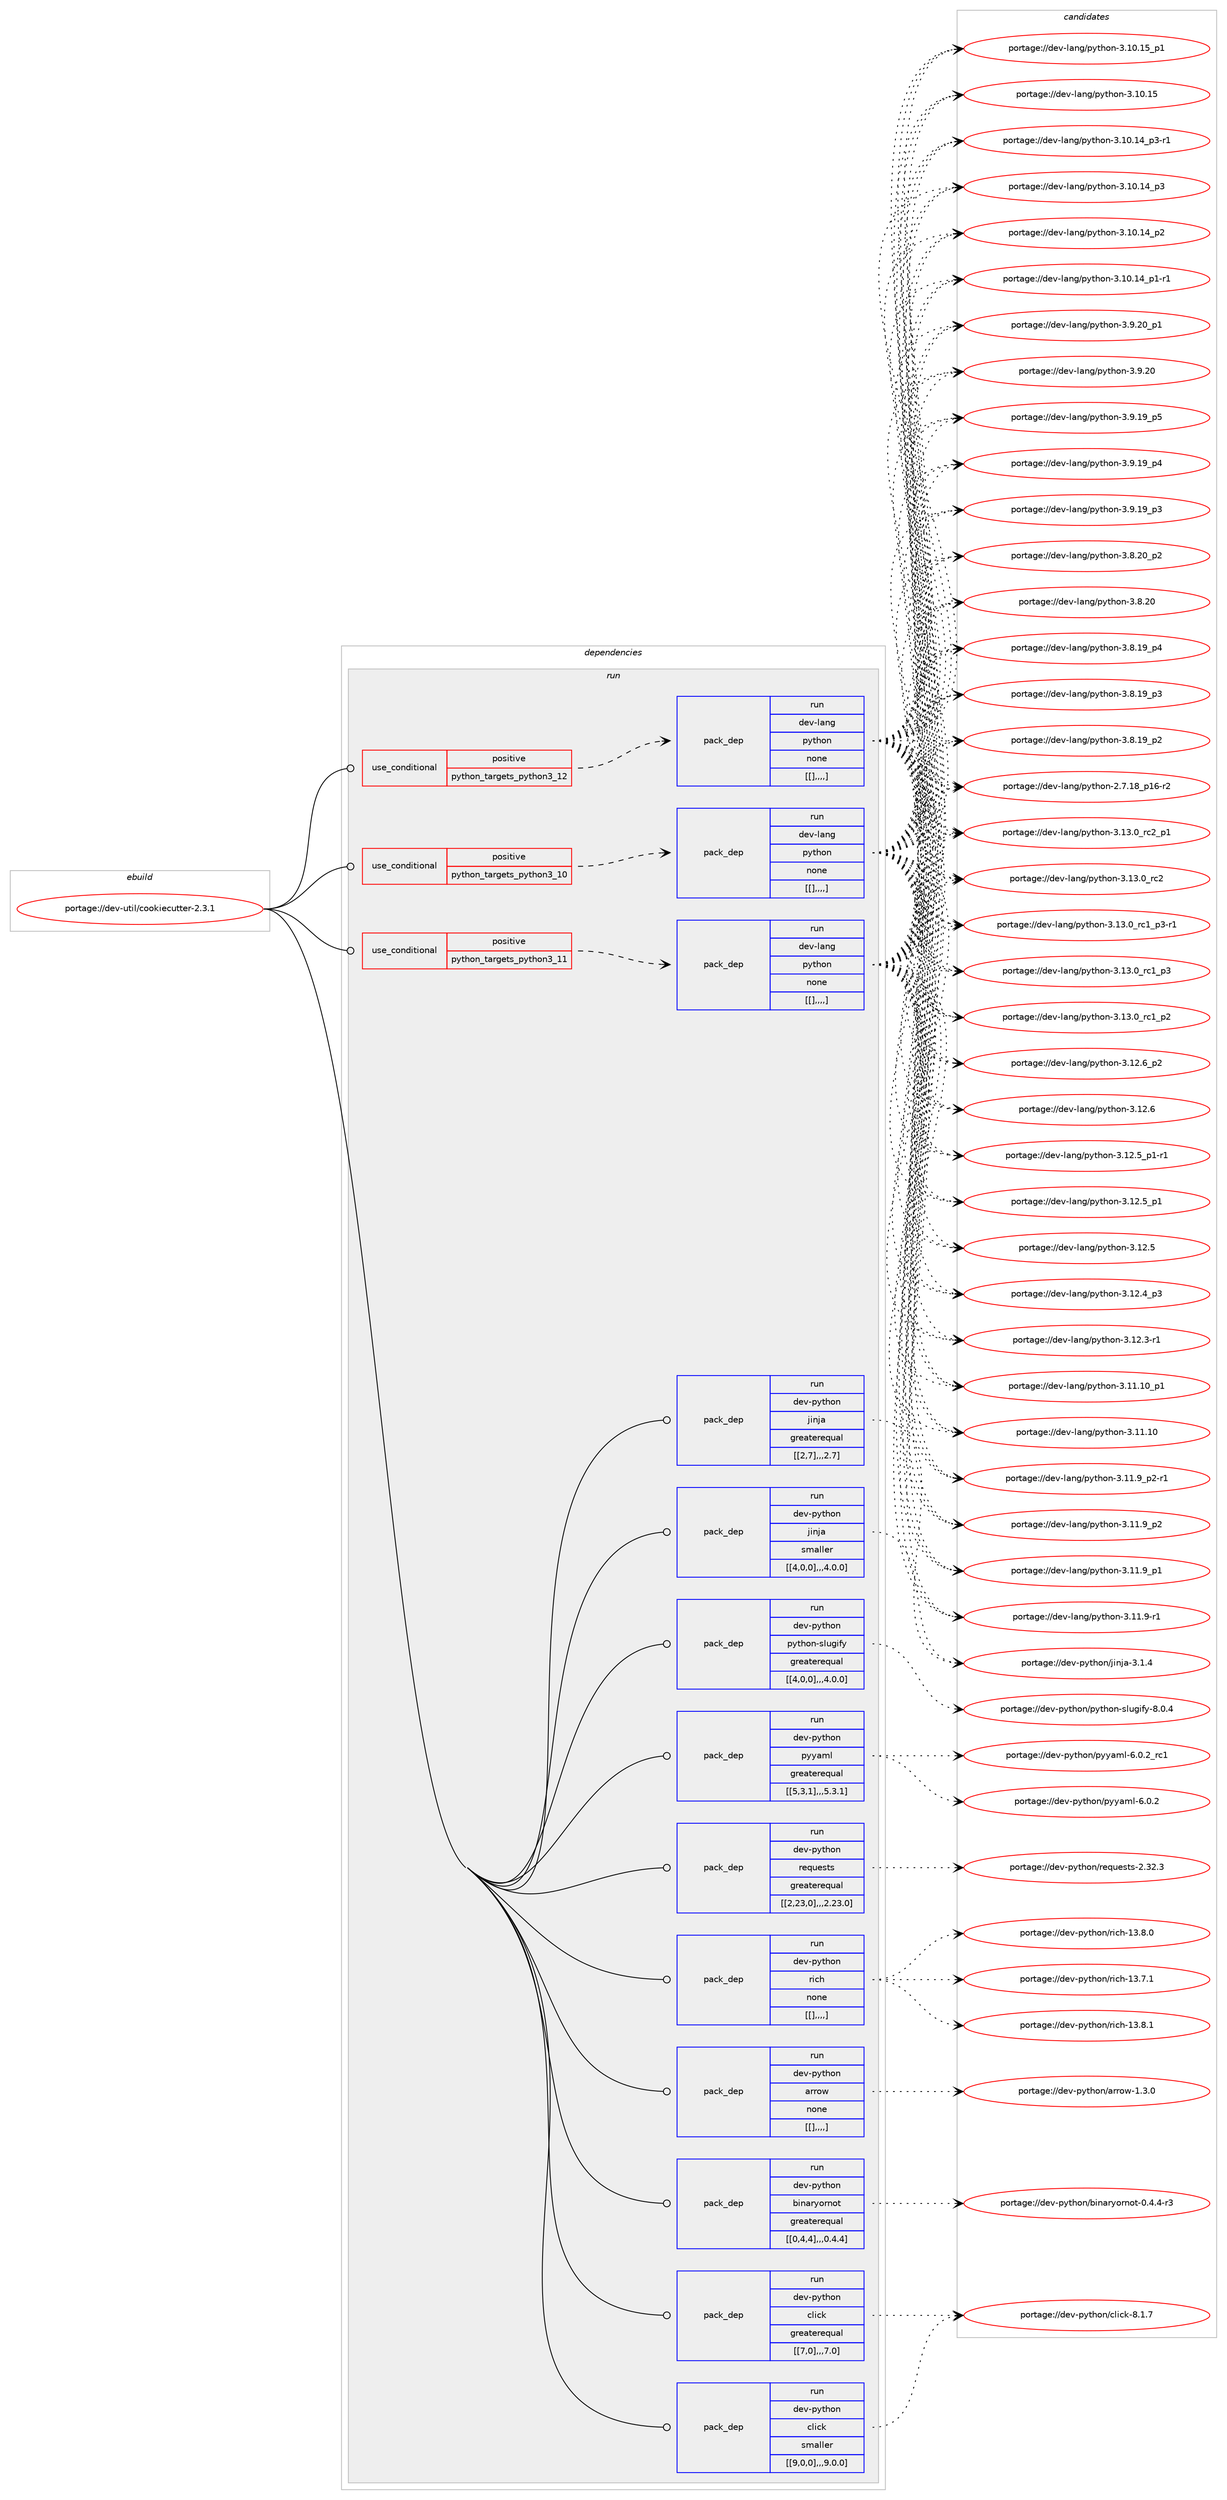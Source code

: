 digraph prolog {

# *************
# Graph options
# *************

newrank=true;
concentrate=true;
compound=true;
graph [rankdir=LR,fontname=Helvetica,fontsize=10,ranksep=1.5];#, ranksep=2.5, nodesep=0.2];
edge  [arrowhead=vee];
node  [fontname=Helvetica,fontsize=10];

# **********
# The ebuild
# **********

subgraph cluster_leftcol {
color=gray;
label=<<i>ebuild</i>>;
id [label="portage://dev-util/cookiecutter-2.3.1", color=red, width=4, href="../dev-util/cookiecutter-2.3.1.svg"];
}

# ****************
# The dependencies
# ****************

subgraph cluster_midcol {
color=gray;
label=<<i>dependencies</i>>;
subgraph cluster_compile {
fillcolor="#eeeeee";
style=filled;
label=<<i>compile</i>>;
}
subgraph cluster_compileandrun {
fillcolor="#eeeeee";
style=filled;
label=<<i>compile and run</i>>;
}
subgraph cluster_run {
fillcolor="#eeeeee";
style=filled;
label=<<i>run</i>>;
subgraph cond62134 {
dependency217355 [label=<<TABLE BORDER="0" CELLBORDER="1" CELLSPACING="0" CELLPADDING="4"><TR><TD ROWSPAN="3" CELLPADDING="10">use_conditional</TD></TR><TR><TD>positive</TD></TR><TR><TD>python_targets_python3_10</TD></TR></TABLE>>, shape=none, color=red];
subgraph pack153822 {
dependency217356 [label=<<TABLE BORDER="0" CELLBORDER="1" CELLSPACING="0" CELLPADDING="4" WIDTH="220"><TR><TD ROWSPAN="6" CELLPADDING="30">pack_dep</TD></TR><TR><TD WIDTH="110">run</TD></TR><TR><TD>dev-lang</TD></TR><TR><TD>python</TD></TR><TR><TD>none</TD></TR><TR><TD>[[],,,,]</TD></TR></TABLE>>, shape=none, color=blue];
}
dependency217355:e -> dependency217356:w [weight=20,style="dashed",arrowhead="vee"];
}
id:e -> dependency217355:w [weight=20,style="solid",arrowhead="odot"];
subgraph cond62135 {
dependency217357 [label=<<TABLE BORDER="0" CELLBORDER="1" CELLSPACING="0" CELLPADDING="4"><TR><TD ROWSPAN="3" CELLPADDING="10">use_conditional</TD></TR><TR><TD>positive</TD></TR><TR><TD>python_targets_python3_11</TD></TR></TABLE>>, shape=none, color=red];
subgraph pack153823 {
dependency217358 [label=<<TABLE BORDER="0" CELLBORDER="1" CELLSPACING="0" CELLPADDING="4" WIDTH="220"><TR><TD ROWSPAN="6" CELLPADDING="30">pack_dep</TD></TR><TR><TD WIDTH="110">run</TD></TR><TR><TD>dev-lang</TD></TR><TR><TD>python</TD></TR><TR><TD>none</TD></TR><TR><TD>[[],,,,]</TD></TR></TABLE>>, shape=none, color=blue];
}
dependency217357:e -> dependency217358:w [weight=20,style="dashed",arrowhead="vee"];
}
id:e -> dependency217357:w [weight=20,style="solid",arrowhead="odot"];
subgraph cond62136 {
dependency217359 [label=<<TABLE BORDER="0" CELLBORDER="1" CELLSPACING="0" CELLPADDING="4"><TR><TD ROWSPAN="3" CELLPADDING="10">use_conditional</TD></TR><TR><TD>positive</TD></TR><TR><TD>python_targets_python3_12</TD></TR></TABLE>>, shape=none, color=red];
subgraph pack153824 {
dependency217360 [label=<<TABLE BORDER="0" CELLBORDER="1" CELLSPACING="0" CELLPADDING="4" WIDTH="220"><TR><TD ROWSPAN="6" CELLPADDING="30">pack_dep</TD></TR><TR><TD WIDTH="110">run</TD></TR><TR><TD>dev-lang</TD></TR><TR><TD>python</TD></TR><TR><TD>none</TD></TR><TR><TD>[[],,,,]</TD></TR></TABLE>>, shape=none, color=blue];
}
dependency217359:e -> dependency217360:w [weight=20,style="dashed",arrowhead="vee"];
}
id:e -> dependency217359:w [weight=20,style="solid",arrowhead="odot"];
subgraph pack153825 {
dependency217361 [label=<<TABLE BORDER="0" CELLBORDER="1" CELLSPACING="0" CELLPADDING="4" WIDTH="220"><TR><TD ROWSPAN="6" CELLPADDING="30">pack_dep</TD></TR><TR><TD WIDTH="110">run</TD></TR><TR><TD>dev-python</TD></TR><TR><TD>arrow</TD></TR><TR><TD>none</TD></TR><TR><TD>[[],,,,]</TD></TR></TABLE>>, shape=none, color=blue];
}
id:e -> dependency217361:w [weight=20,style="solid",arrowhead="odot"];
subgraph pack153826 {
dependency217362 [label=<<TABLE BORDER="0" CELLBORDER="1" CELLSPACING="0" CELLPADDING="4" WIDTH="220"><TR><TD ROWSPAN="6" CELLPADDING="30">pack_dep</TD></TR><TR><TD WIDTH="110">run</TD></TR><TR><TD>dev-python</TD></TR><TR><TD>binaryornot</TD></TR><TR><TD>greaterequal</TD></TR><TR><TD>[[0,4,4],,,0.4.4]</TD></TR></TABLE>>, shape=none, color=blue];
}
id:e -> dependency217362:w [weight=20,style="solid",arrowhead="odot"];
subgraph pack153827 {
dependency217363 [label=<<TABLE BORDER="0" CELLBORDER="1" CELLSPACING="0" CELLPADDING="4" WIDTH="220"><TR><TD ROWSPAN="6" CELLPADDING="30">pack_dep</TD></TR><TR><TD WIDTH="110">run</TD></TR><TR><TD>dev-python</TD></TR><TR><TD>click</TD></TR><TR><TD>greaterequal</TD></TR><TR><TD>[[7,0],,,7.0]</TD></TR></TABLE>>, shape=none, color=blue];
}
id:e -> dependency217363:w [weight=20,style="solid",arrowhead="odot"];
subgraph pack153828 {
dependency217364 [label=<<TABLE BORDER="0" CELLBORDER="1" CELLSPACING="0" CELLPADDING="4" WIDTH="220"><TR><TD ROWSPAN="6" CELLPADDING="30">pack_dep</TD></TR><TR><TD WIDTH="110">run</TD></TR><TR><TD>dev-python</TD></TR><TR><TD>click</TD></TR><TR><TD>smaller</TD></TR><TR><TD>[[9,0,0],,,9.0.0]</TD></TR></TABLE>>, shape=none, color=blue];
}
id:e -> dependency217364:w [weight=20,style="solid",arrowhead="odot"];
subgraph pack153829 {
dependency217365 [label=<<TABLE BORDER="0" CELLBORDER="1" CELLSPACING="0" CELLPADDING="4" WIDTH="220"><TR><TD ROWSPAN="6" CELLPADDING="30">pack_dep</TD></TR><TR><TD WIDTH="110">run</TD></TR><TR><TD>dev-python</TD></TR><TR><TD>jinja</TD></TR><TR><TD>greaterequal</TD></TR><TR><TD>[[2,7],,,2.7]</TD></TR></TABLE>>, shape=none, color=blue];
}
id:e -> dependency217365:w [weight=20,style="solid",arrowhead="odot"];
subgraph pack153830 {
dependency217366 [label=<<TABLE BORDER="0" CELLBORDER="1" CELLSPACING="0" CELLPADDING="4" WIDTH="220"><TR><TD ROWSPAN="6" CELLPADDING="30">pack_dep</TD></TR><TR><TD WIDTH="110">run</TD></TR><TR><TD>dev-python</TD></TR><TR><TD>jinja</TD></TR><TR><TD>smaller</TD></TR><TR><TD>[[4,0,0],,,4.0.0]</TD></TR></TABLE>>, shape=none, color=blue];
}
id:e -> dependency217366:w [weight=20,style="solid",arrowhead="odot"];
subgraph pack153831 {
dependency217367 [label=<<TABLE BORDER="0" CELLBORDER="1" CELLSPACING="0" CELLPADDING="4" WIDTH="220"><TR><TD ROWSPAN="6" CELLPADDING="30">pack_dep</TD></TR><TR><TD WIDTH="110">run</TD></TR><TR><TD>dev-python</TD></TR><TR><TD>python-slugify</TD></TR><TR><TD>greaterequal</TD></TR><TR><TD>[[4,0,0],,,4.0.0]</TD></TR></TABLE>>, shape=none, color=blue];
}
id:e -> dependency217367:w [weight=20,style="solid",arrowhead="odot"];
subgraph pack153832 {
dependency217368 [label=<<TABLE BORDER="0" CELLBORDER="1" CELLSPACING="0" CELLPADDING="4" WIDTH="220"><TR><TD ROWSPAN="6" CELLPADDING="30">pack_dep</TD></TR><TR><TD WIDTH="110">run</TD></TR><TR><TD>dev-python</TD></TR><TR><TD>pyyaml</TD></TR><TR><TD>greaterequal</TD></TR><TR><TD>[[5,3,1],,,5.3.1]</TD></TR></TABLE>>, shape=none, color=blue];
}
id:e -> dependency217368:w [weight=20,style="solid",arrowhead="odot"];
subgraph pack153833 {
dependency217369 [label=<<TABLE BORDER="0" CELLBORDER="1" CELLSPACING="0" CELLPADDING="4" WIDTH="220"><TR><TD ROWSPAN="6" CELLPADDING="30">pack_dep</TD></TR><TR><TD WIDTH="110">run</TD></TR><TR><TD>dev-python</TD></TR><TR><TD>requests</TD></TR><TR><TD>greaterequal</TD></TR><TR><TD>[[2,23,0],,,2.23.0]</TD></TR></TABLE>>, shape=none, color=blue];
}
id:e -> dependency217369:w [weight=20,style="solid",arrowhead="odot"];
subgraph pack153834 {
dependency217370 [label=<<TABLE BORDER="0" CELLBORDER="1" CELLSPACING="0" CELLPADDING="4" WIDTH="220"><TR><TD ROWSPAN="6" CELLPADDING="30">pack_dep</TD></TR><TR><TD WIDTH="110">run</TD></TR><TR><TD>dev-python</TD></TR><TR><TD>rich</TD></TR><TR><TD>none</TD></TR><TR><TD>[[],,,,]</TD></TR></TABLE>>, shape=none, color=blue];
}
id:e -> dependency217370:w [weight=20,style="solid",arrowhead="odot"];
}
}

# **************
# The candidates
# **************

subgraph cluster_choices {
rank=same;
color=gray;
label=<<i>candidates</i>>;

subgraph choice153822 {
color=black;
nodesep=1;
choice100101118451089711010347112121116104111110455146495146489511499509511249 [label="portage://dev-lang/python-3.13.0_rc2_p1", color=red, width=4,href="../dev-lang/python-3.13.0_rc2_p1.svg"];
choice10010111845108971101034711212111610411111045514649514648951149950 [label="portage://dev-lang/python-3.13.0_rc2", color=red, width=4,href="../dev-lang/python-3.13.0_rc2.svg"];
choice1001011184510897110103471121211161041111104551464951464895114994995112514511449 [label="portage://dev-lang/python-3.13.0_rc1_p3-r1", color=red, width=4,href="../dev-lang/python-3.13.0_rc1_p3-r1.svg"];
choice100101118451089711010347112121116104111110455146495146489511499499511251 [label="portage://dev-lang/python-3.13.0_rc1_p3", color=red, width=4,href="../dev-lang/python-3.13.0_rc1_p3.svg"];
choice100101118451089711010347112121116104111110455146495146489511499499511250 [label="portage://dev-lang/python-3.13.0_rc1_p2", color=red, width=4,href="../dev-lang/python-3.13.0_rc1_p2.svg"];
choice100101118451089711010347112121116104111110455146495046549511250 [label="portage://dev-lang/python-3.12.6_p2", color=red, width=4,href="../dev-lang/python-3.12.6_p2.svg"];
choice10010111845108971101034711212111610411111045514649504654 [label="portage://dev-lang/python-3.12.6", color=red, width=4,href="../dev-lang/python-3.12.6.svg"];
choice1001011184510897110103471121211161041111104551464950465395112494511449 [label="portage://dev-lang/python-3.12.5_p1-r1", color=red, width=4,href="../dev-lang/python-3.12.5_p1-r1.svg"];
choice100101118451089711010347112121116104111110455146495046539511249 [label="portage://dev-lang/python-3.12.5_p1", color=red, width=4,href="../dev-lang/python-3.12.5_p1.svg"];
choice10010111845108971101034711212111610411111045514649504653 [label="portage://dev-lang/python-3.12.5", color=red, width=4,href="../dev-lang/python-3.12.5.svg"];
choice100101118451089711010347112121116104111110455146495046529511251 [label="portage://dev-lang/python-3.12.4_p3", color=red, width=4,href="../dev-lang/python-3.12.4_p3.svg"];
choice100101118451089711010347112121116104111110455146495046514511449 [label="portage://dev-lang/python-3.12.3-r1", color=red, width=4,href="../dev-lang/python-3.12.3-r1.svg"];
choice10010111845108971101034711212111610411111045514649494649489511249 [label="portage://dev-lang/python-3.11.10_p1", color=red, width=4,href="../dev-lang/python-3.11.10_p1.svg"];
choice1001011184510897110103471121211161041111104551464949464948 [label="portage://dev-lang/python-3.11.10", color=red, width=4,href="../dev-lang/python-3.11.10.svg"];
choice1001011184510897110103471121211161041111104551464949465795112504511449 [label="portage://dev-lang/python-3.11.9_p2-r1", color=red, width=4,href="../dev-lang/python-3.11.9_p2-r1.svg"];
choice100101118451089711010347112121116104111110455146494946579511250 [label="portage://dev-lang/python-3.11.9_p2", color=red, width=4,href="../dev-lang/python-3.11.9_p2.svg"];
choice100101118451089711010347112121116104111110455146494946579511249 [label="portage://dev-lang/python-3.11.9_p1", color=red, width=4,href="../dev-lang/python-3.11.9_p1.svg"];
choice100101118451089711010347112121116104111110455146494946574511449 [label="portage://dev-lang/python-3.11.9-r1", color=red, width=4,href="../dev-lang/python-3.11.9-r1.svg"];
choice10010111845108971101034711212111610411111045514649484649539511249 [label="portage://dev-lang/python-3.10.15_p1", color=red, width=4,href="../dev-lang/python-3.10.15_p1.svg"];
choice1001011184510897110103471121211161041111104551464948464953 [label="portage://dev-lang/python-3.10.15", color=red, width=4,href="../dev-lang/python-3.10.15.svg"];
choice100101118451089711010347112121116104111110455146494846495295112514511449 [label="portage://dev-lang/python-3.10.14_p3-r1", color=red, width=4,href="../dev-lang/python-3.10.14_p3-r1.svg"];
choice10010111845108971101034711212111610411111045514649484649529511251 [label="portage://dev-lang/python-3.10.14_p3", color=red, width=4,href="../dev-lang/python-3.10.14_p3.svg"];
choice10010111845108971101034711212111610411111045514649484649529511250 [label="portage://dev-lang/python-3.10.14_p2", color=red, width=4,href="../dev-lang/python-3.10.14_p2.svg"];
choice100101118451089711010347112121116104111110455146494846495295112494511449 [label="portage://dev-lang/python-3.10.14_p1-r1", color=red, width=4,href="../dev-lang/python-3.10.14_p1-r1.svg"];
choice100101118451089711010347112121116104111110455146574650489511249 [label="portage://dev-lang/python-3.9.20_p1", color=red, width=4,href="../dev-lang/python-3.9.20_p1.svg"];
choice10010111845108971101034711212111610411111045514657465048 [label="portage://dev-lang/python-3.9.20", color=red, width=4,href="../dev-lang/python-3.9.20.svg"];
choice100101118451089711010347112121116104111110455146574649579511253 [label="portage://dev-lang/python-3.9.19_p5", color=red, width=4,href="../dev-lang/python-3.9.19_p5.svg"];
choice100101118451089711010347112121116104111110455146574649579511252 [label="portage://dev-lang/python-3.9.19_p4", color=red, width=4,href="../dev-lang/python-3.9.19_p4.svg"];
choice100101118451089711010347112121116104111110455146574649579511251 [label="portage://dev-lang/python-3.9.19_p3", color=red, width=4,href="../dev-lang/python-3.9.19_p3.svg"];
choice100101118451089711010347112121116104111110455146564650489511250 [label="portage://dev-lang/python-3.8.20_p2", color=red, width=4,href="../dev-lang/python-3.8.20_p2.svg"];
choice10010111845108971101034711212111610411111045514656465048 [label="portage://dev-lang/python-3.8.20", color=red, width=4,href="../dev-lang/python-3.8.20.svg"];
choice100101118451089711010347112121116104111110455146564649579511252 [label="portage://dev-lang/python-3.8.19_p4", color=red, width=4,href="../dev-lang/python-3.8.19_p4.svg"];
choice100101118451089711010347112121116104111110455146564649579511251 [label="portage://dev-lang/python-3.8.19_p3", color=red, width=4,href="../dev-lang/python-3.8.19_p3.svg"];
choice100101118451089711010347112121116104111110455146564649579511250 [label="portage://dev-lang/python-3.8.19_p2", color=red, width=4,href="../dev-lang/python-3.8.19_p2.svg"];
choice100101118451089711010347112121116104111110455046554649569511249544511450 [label="portage://dev-lang/python-2.7.18_p16-r2", color=red, width=4,href="../dev-lang/python-2.7.18_p16-r2.svg"];
dependency217356:e -> choice100101118451089711010347112121116104111110455146495146489511499509511249:w [style=dotted,weight="100"];
dependency217356:e -> choice10010111845108971101034711212111610411111045514649514648951149950:w [style=dotted,weight="100"];
dependency217356:e -> choice1001011184510897110103471121211161041111104551464951464895114994995112514511449:w [style=dotted,weight="100"];
dependency217356:e -> choice100101118451089711010347112121116104111110455146495146489511499499511251:w [style=dotted,weight="100"];
dependency217356:e -> choice100101118451089711010347112121116104111110455146495146489511499499511250:w [style=dotted,weight="100"];
dependency217356:e -> choice100101118451089711010347112121116104111110455146495046549511250:w [style=dotted,weight="100"];
dependency217356:e -> choice10010111845108971101034711212111610411111045514649504654:w [style=dotted,weight="100"];
dependency217356:e -> choice1001011184510897110103471121211161041111104551464950465395112494511449:w [style=dotted,weight="100"];
dependency217356:e -> choice100101118451089711010347112121116104111110455146495046539511249:w [style=dotted,weight="100"];
dependency217356:e -> choice10010111845108971101034711212111610411111045514649504653:w [style=dotted,weight="100"];
dependency217356:e -> choice100101118451089711010347112121116104111110455146495046529511251:w [style=dotted,weight="100"];
dependency217356:e -> choice100101118451089711010347112121116104111110455146495046514511449:w [style=dotted,weight="100"];
dependency217356:e -> choice10010111845108971101034711212111610411111045514649494649489511249:w [style=dotted,weight="100"];
dependency217356:e -> choice1001011184510897110103471121211161041111104551464949464948:w [style=dotted,weight="100"];
dependency217356:e -> choice1001011184510897110103471121211161041111104551464949465795112504511449:w [style=dotted,weight="100"];
dependency217356:e -> choice100101118451089711010347112121116104111110455146494946579511250:w [style=dotted,weight="100"];
dependency217356:e -> choice100101118451089711010347112121116104111110455146494946579511249:w [style=dotted,weight="100"];
dependency217356:e -> choice100101118451089711010347112121116104111110455146494946574511449:w [style=dotted,weight="100"];
dependency217356:e -> choice10010111845108971101034711212111610411111045514649484649539511249:w [style=dotted,weight="100"];
dependency217356:e -> choice1001011184510897110103471121211161041111104551464948464953:w [style=dotted,weight="100"];
dependency217356:e -> choice100101118451089711010347112121116104111110455146494846495295112514511449:w [style=dotted,weight="100"];
dependency217356:e -> choice10010111845108971101034711212111610411111045514649484649529511251:w [style=dotted,weight="100"];
dependency217356:e -> choice10010111845108971101034711212111610411111045514649484649529511250:w [style=dotted,weight="100"];
dependency217356:e -> choice100101118451089711010347112121116104111110455146494846495295112494511449:w [style=dotted,weight="100"];
dependency217356:e -> choice100101118451089711010347112121116104111110455146574650489511249:w [style=dotted,weight="100"];
dependency217356:e -> choice10010111845108971101034711212111610411111045514657465048:w [style=dotted,weight="100"];
dependency217356:e -> choice100101118451089711010347112121116104111110455146574649579511253:w [style=dotted,weight="100"];
dependency217356:e -> choice100101118451089711010347112121116104111110455146574649579511252:w [style=dotted,weight="100"];
dependency217356:e -> choice100101118451089711010347112121116104111110455146574649579511251:w [style=dotted,weight="100"];
dependency217356:e -> choice100101118451089711010347112121116104111110455146564650489511250:w [style=dotted,weight="100"];
dependency217356:e -> choice10010111845108971101034711212111610411111045514656465048:w [style=dotted,weight="100"];
dependency217356:e -> choice100101118451089711010347112121116104111110455146564649579511252:w [style=dotted,weight="100"];
dependency217356:e -> choice100101118451089711010347112121116104111110455146564649579511251:w [style=dotted,weight="100"];
dependency217356:e -> choice100101118451089711010347112121116104111110455146564649579511250:w [style=dotted,weight="100"];
dependency217356:e -> choice100101118451089711010347112121116104111110455046554649569511249544511450:w [style=dotted,weight="100"];
}
subgraph choice153823 {
color=black;
nodesep=1;
choice100101118451089711010347112121116104111110455146495146489511499509511249 [label="portage://dev-lang/python-3.13.0_rc2_p1", color=red, width=4,href="../dev-lang/python-3.13.0_rc2_p1.svg"];
choice10010111845108971101034711212111610411111045514649514648951149950 [label="portage://dev-lang/python-3.13.0_rc2", color=red, width=4,href="../dev-lang/python-3.13.0_rc2.svg"];
choice1001011184510897110103471121211161041111104551464951464895114994995112514511449 [label="portage://dev-lang/python-3.13.0_rc1_p3-r1", color=red, width=4,href="../dev-lang/python-3.13.0_rc1_p3-r1.svg"];
choice100101118451089711010347112121116104111110455146495146489511499499511251 [label="portage://dev-lang/python-3.13.0_rc1_p3", color=red, width=4,href="../dev-lang/python-3.13.0_rc1_p3.svg"];
choice100101118451089711010347112121116104111110455146495146489511499499511250 [label="portage://dev-lang/python-3.13.0_rc1_p2", color=red, width=4,href="../dev-lang/python-3.13.0_rc1_p2.svg"];
choice100101118451089711010347112121116104111110455146495046549511250 [label="portage://dev-lang/python-3.12.6_p2", color=red, width=4,href="../dev-lang/python-3.12.6_p2.svg"];
choice10010111845108971101034711212111610411111045514649504654 [label="portage://dev-lang/python-3.12.6", color=red, width=4,href="../dev-lang/python-3.12.6.svg"];
choice1001011184510897110103471121211161041111104551464950465395112494511449 [label="portage://dev-lang/python-3.12.5_p1-r1", color=red, width=4,href="../dev-lang/python-3.12.5_p1-r1.svg"];
choice100101118451089711010347112121116104111110455146495046539511249 [label="portage://dev-lang/python-3.12.5_p1", color=red, width=4,href="../dev-lang/python-3.12.5_p1.svg"];
choice10010111845108971101034711212111610411111045514649504653 [label="portage://dev-lang/python-3.12.5", color=red, width=4,href="../dev-lang/python-3.12.5.svg"];
choice100101118451089711010347112121116104111110455146495046529511251 [label="portage://dev-lang/python-3.12.4_p3", color=red, width=4,href="../dev-lang/python-3.12.4_p3.svg"];
choice100101118451089711010347112121116104111110455146495046514511449 [label="portage://dev-lang/python-3.12.3-r1", color=red, width=4,href="../dev-lang/python-3.12.3-r1.svg"];
choice10010111845108971101034711212111610411111045514649494649489511249 [label="portage://dev-lang/python-3.11.10_p1", color=red, width=4,href="../dev-lang/python-3.11.10_p1.svg"];
choice1001011184510897110103471121211161041111104551464949464948 [label="portage://dev-lang/python-3.11.10", color=red, width=4,href="../dev-lang/python-3.11.10.svg"];
choice1001011184510897110103471121211161041111104551464949465795112504511449 [label="portage://dev-lang/python-3.11.9_p2-r1", color=red, width=4,href="../dev-lang/python-3.11.9_p2-r1.svg"];
choice100101118451089711010347112121116104111110455146494946579511250 [label="portage://dev-lang/python-3.11.9_p2", color=red, width=4,href="../dev-lang/python-3.11.9_p2.svg"];
choice100101118451089711010347112121116104111110455146494946579511249 [label="portage://dev-lang/python-3.11.9_p1", color=red, width=4,href="../dev-lang/python-3.11.9_p1.svg"];
choice100101118451089711010347112121116104111110455146494946574511449 [label="portage://dev-lang/python-3.11.9-r1", color=red, width=4,href="../dev-lang/python-3.11.9-r1.svg"];
choice10010111845108971101034711212111610411111045514649484649539511249 [label="portage://dev-lang/python-3.10.15_p1", color=red, width=4,href="../dev-lang/python-3.10.15_p1.svg"];
choice1001011184510897110103471121211161041111104551464948464953 [label="portage://dev-lang/python-3.10.15", color=red, width=4,href="../dev-lang/python-3.10.15.svg"];
choice100101118451089711010347112121116104111110455146494846495295112514511449 [label="portage://dev-lang/python-3.10.14_p3-r1", color=red, width=4,href="../dev-lang/python-3.10.14_p3-r1.svg"];
choice10010111845108971101034711212111610411111045514649484649529511251 [label="portage://dev-lang/python-3.10.14_p3", color=red, width=4,href="../dev-lang/python-3.10.14_p3.svg"];
choice10010111845108971101034711212111610411111045514649484649529511250 [label="portage://dev-lang/python-3.10.14_p2", color=red, width=4,href="../dev-lang/python-3.10.14_p2.svg"];
choice100101118451089711010347112121116104111110455146494846495295112494511449 [label="portage://dev-lang/python-3.10.14_p1-r1", color=red, width=4,href="../dev-lang/python-3.10.14_p1-r1.svg"];
choice100101118451089711010347112121116104111110455146574650489511249 [label="portage://dev-lang/python-3.9.20_p1", color=red, width=4,href="../dev-lang/python-3.9.20_p1.svg"];
choice10010111845108971101034711212111610411111045514657465048 [label="portage://dev-lang/python-3.9.20", color=red, width=4,href="../dev-lang/python-3.9.20.svg"];
choice100101118451089711010347112121116104111110455146574649579511253 [label="portage://dev-lang/python-3.9.19_p5", color=red, width=4,href="../dev-lang/python-3.9.19_p5.svg"];
choice100101118451089711010347112121116104111110455146574649579511252 [label="portage://dev-lang/python-3.9.19_p4", color=red, width=4,href="../dev-lang/python-3.9.19_p4.svg"];
choice100101118451089711010347112121116104111110455146574649579511251 [label="portage://dev-lang/python-3.9.19_p3", color=red, width=4,href="../dev-lang/python-3.9.19_p3.svg"];
choice100101118451089711010347112121116104111110455146564650489511250 [label="portage://dev-lang/python-3.8.20_p2", color=red, width=4,href="../dev-lang/python-3.8.20_p2.svg"];
choice10010111845108971101034711212111610411111045514656465048 [label="portage://dev-lang/python-3.8.20", color=red, width=4,href="../dev-lang/python-3.8.20.svg"];
choice100101118451089711010347112121116104111110455146564649579511252 [label="portage://dev-lang/python-3.8.19_p4", color=red, width=4,href="../dev-lang/python-3.8.19_p4.svg"];
choice100101118451089711010347112121116104111110455146564649579511251 [label="portage://dev-lang/python-3.8.19_p3", color=red, width=4,href="../dev-lang/python-3.8.19_p3.svg"];
choice100101118451089711010347112121116104111110455146564649579511250 [label="portage://dev-lang/python-3.8.19_p2", color=red, width=4,href="../dev-lang/python-3.8.19_p2.svg"];
choice100101118451089711010347112121116104111110455046554649569511249544511450 [label="portage://dev-lang/python-2.7.18_p16-r2", color=red, width=4,href="../dev-lang/python-2.7.18_p16-r2.svg"];
dependency217358:e -> choice100101118451089711010347112121116104111110455146495146489511499509511249:w [style=dotted,weight="100"];
dependency217358:e -> choice10010111845108971101034711212111610411111045514649514648951149950:w [style=dotted,weight="100"];
dependency217358:e -> choice1001011184510897110103471121211161041111104551464951464895114994995112514511449:w [style=dotted,weight="100"];
dependency217358:e -> choice100101118451089711010347112121116104111110455146495146489511499499511251:w [style=dotted,weight="100"];
dependency217358:e -> choice100101118451089711010347112121116104111110455146495146489511499499511250:w [style=dotted,weight="100"];
dependency217358:e -> choice100101118451089711010347112121116104111110455146495046549511250:w [style=dotted,weight="100"];
dependency217358:e -> choice10010111845108971101034711212111610411111045514649504654:w [style=dotted,weight="100"];
dependency217358:e -> choice1001011184510897110103471121211161041111104551464950465395112494511449:w [style=dotted,weight="100"];
dependency217358:e -> choice100101118451089711010347112121116104111110455146495046539511249:w [style=dotted,weight="100"];
dependency217358:e -> choice10010111845108971101034711212111610411111045514649504653:w [style=dotted,weight="100"];
dependency217358:e -> choice100101118451089711010347112121116104111110455146495046529511251:w [style=dotted,weight="100"];
dependency217358:e -> choice100101118451089711010347112121116104111110455146495046514511449:w [style=dotted,weight="100"];
dependency217358:e -> choice10010111845108971101034711212111610411111045514649494649489511249:w [style=dotted,weight="100"];
dependency217358:e -> choice1001011184510897110103471121211161041111104551464949464948:w [style=dotted,weight="100"];
dependency217358:e -> choice1001011184510897110103471121211161041111104551464949465795112504511449:w [style=dotted,weight="100"];
dependency217358:e -> choice100101118451089711010347112121116104111110455146494946579511250:w [style=dotted,weight="100"];
dependency217358:e -> choice100101118451089711010347112121116104111110455146494946579511249:w [style=dotted,weight="100"];
dependency217358:e -> choice100101118451089711010347112121116104111110455146494946574511449:w [style=dotted,weight="100"];
dependency217358:e -> choice10010111845108971101034711212111610411111045514649484649539511249:w [style=dotted,weight="100"];
dependency217358:e -> choice1001011184510897110103471121211161041111104551464948464953:w [style=dotted,weight="100"];
dependency217358:e -> choice100101118451089711010347112121116104111110455146494846495295112514511449:w [style=dotted,weight="100"];
dependency217358:e -> choice10010111845108971101034711212111610411111045514649484649529511251:w [style=dotted,weight="100"];
dependency217358:e -> choice10010111845108971101034711212111610411111045514649484649529511250:w [style=dotted,weight="100"];
dependency217358:e -> choice100101118451089711010347112121116104111110455146494846495295112494511449:w [style=dotted,weight="100"];
dependency217358:e -> choice100101118451089711010347112121116104111110455146574650489511249:w [style=dotted,weight="100"];
dependency217358:e -> choice10010111845108971101034711212111610411111045514657465048:w [style=dotted,weight="100"];
dependency217358:e -> choice100101118451089711010347112121116104111110455146574649579511253:w [style=dotted,weight="100"];
dependency217358:e -> choice100101118451089711010347112121116104111110455146574649579511252:w [style=dotted,weight="100"];
dependency217358:e -> choice100101118451089711010347112121116104111110455146574649579511251:w [style=dotted,weight="100"];
dependency217358:e -> choice100101118451089711010347112121116104111110455146564650489511250:w [style=dotted,weight="100"];
dependency217358:e -> choice10010111845108971101034711212111610411111045514656465048:w [style=dotted,weight="100"];
dependency217358:e -> choice100101118451089711010347112121116104111110455146564649579511252:w [style=dotted,weight="100"];
dependency217358:e -> choice100101118451089711010347112121116104111110455146564649579511251:w [style=dotted,weight="100"];
dependency217358:e -> choice100101118451089711010347112121116104111110455146564649579511250:w [style=dotted,weight="100"];
dependency217358:e -> choice100101118451089711010347112121116104111110455046554649569511249544511450:w [style=dotted,weight="100"];
}
subgraph choice153824 {
color=black;
nodesep=1;
choice100101118451089711010347112121116104111110455146495146489511499509511249 [label="portage://dev-lang/python-3.13.0_rc2_p1", color=red, width=4,href="../dev-lang/python-3.13.0_rc2_p1.svg"];
choice10010111845108971101034711212111610411111045514649514648951149950 [label="portage://dev-lang/python-3.13.0_rc2", color=red, width=4,href="../dev-lang/python-3.13.0_rc2.svg"];
choice1001011184510897110103471121211161041111104551464951464895114994995112514511449 [label="portage://dev-lang/python-3.13.0_rc1_p3-r1", color=red, width=4,href="../dev-lang/python-3.13.0_rc1_p3-r1.svg"];
choice100101118451089711010347112121116104111110455146495146489511499499511251 [label="portage://dev-lang/python-3.13.0_rc1_p3", color=red, width=4,href="../dev-lang/python-3.13.0_rc1_p3.svg"];
choice100101118451089711010347112121116104111110455146495146489511499499511250 [label="portage://dev-lang/python-3.13.0_rc1_p2", color=red, width=4,href="../dev-lang/python-3.13.0_rc1_p2.svg"];
choice100101118451089711010347112121116104111110455146495046549511250 [label="portage://dev-lang/python-3.12.6_p2", color=red, width=4,href="../dev-lang/python-3.12.6_p2.svg"];
choice10010111845108971101034711212111610411111045514649504654 [label="portage://dev-lang/python-3.12.6", color=red, width=4,href="../dev-lang/python-3.12.6.svg"];
choice1001011184510897110103471121211161041111104551464950465395112494511449 [label="portage://dev-lang/python-3.12.5_p1-r1", color=red, width=4,href="../dev-lang/python-3.12.5_p1-r1.svg"];
choice100101118451089711010347112121116104111110455146495046539511249 [label="portage://dev-lang/python-3.12.5_p1", color=red, width=4,href="../dev-lang/python-3.12.5_p1.svg"];
choice10010111845108971101034711212111610411111045514649504653 [label="portage://dev-lang/python-3.12.5", color=red, width=4,href="../dev-lang/python-3.12.5.svg"];
choice100101118451089711010347112121116104111110455146495046529511251 [label="portage://dev-lang/python-3.12.4_p3", color=red, width=4,href="../dev-lang/python-3.12.4_p3.svg"];
choice100101118451089711010347112121116104111110455146495046514511449 [label="portage://dev-lang/python-3.12.3-r1", color=red, width=4,href="../dev-lang/python-3.12.3-r1.svg"];
choice10010111845108971101034711212111610411111045514649494649489511249 [label="portage://dev-lang/python-3.11.10_p1", color=red, width=4,href="../dev-lang/python-3.11.10_p1.svg"];
choice1001011184510897110103471121211161041111104551464949464948 [label="portage://dev-lang/python-3.11.10", color=red, width=4,href="../dev-lang/python-3.11.10.svg"];
choice1001011184510897110103471121211161041111104551464949465795112504511449 [label="portage://dev-lang/python-3.11.9_p2-r1", color=red, width=4,href="../dev-lang/python-3.11.9_p2-r1.svg"];
choice100101118451089711010347112121116104111110455146494946579511250 [label="portage://dev-lang/python-3.11.9_p2", color=red, width=4,href="../dev-lang/python-3.11.9_p2.svg"];
choice100101118451089711010347112121116104111110455146494946579511249 [label="portage://dev-lang/python-3.11.9_p1", color=red, width=4,href="../dev-lang/python-3.11.9_p1.svg"];
choice100101118451089711010347112121116104111110455146494946574511449 [label="portage://dev-lang/python-3.11.9-r1", color=red, width=4,href="../dev-lang/python-3.11.9-r1.svg"];
choice10010111845108971101034711212111610411111045514649484649539511249 [label="portage://dev-lang/python-3.10.15_p1", color=red, width=4,href="../dev-lang/python-3.10.15_p1.svg"];
choice1001011184510897110103471121211161041111104551464948464953 [label="portage://dev-lang/python-3.10.15", color=red, width=4,href="../dev-lang/python-3.10.15.svg"];
choice100101118451089711010347112121116104111110455146494846495295112514511449 [label="portage://dev-lang/python-3.10.14_p3-r1", color=red, width=4,href="../dev-lang/python-3.10.14_p3-r1.svg"];
choice10010111845108971101034711212111610411111045514649484649529511251 [label="portage://dev-lang/python-3.10.14_p3", color=red, width=4,href="../dev-lang/python-3.10.14_p3.svg"];
choice10010111845108971101034711212111610411111045514649484649529511250 [label="portage://dev-lang/python-3.10.14_p2", color=red, width=4,href="../dev-lang/python-3.10.14_p2.svg"];
choice100101118451089711010347112121116104111110455146494846495295112494511449 [label="portage://dev-lang/python-3.10.14_p1-r1", color=red, width=4,href="../dev-lang/python-3.10.14_p1-r1.svg"];
choice100101118451089711010347112121116104111110455146574650489511249 [label="portage://dev-lang/python-3.9.20_p1", color=red, width=4,href="../dev-lang/python-3.9.20_p1.svg"];
choice10010111845108971101034711212111610411111045514657465048 [label="portage://dev-lang/python-3.9.20", color=red, width=4,href="../dev-lang/python-3.9.20.svg"];
choice100101118451089711010347112121116104111110455146574649579511253 [label="portage://dev-lang/python-3.9.19_p5", color=red, width=4,href="../dev-lang/python-3.9.19_p5.svg"];
choice100101118451089711010347112121116104111110455146574649579511252 [label="portage://dev-lang/python-3.9.19_p4", color=red, width=4,href="../dev-lang/python-3.9.19_p4.svg"];
choice100101118451089711010347112121116104111110455146574649579511251 [label="portage://dev-lang/python-3.9.19_p3", color=red, width=4,href="../dev-lang/python-3.9.19_p3.svg"];
choice100101118451089711010347112121116104111110455146564650489511250 [label="portage://dev-lang/python-3.8.20_p2", color=red, width=4,href="../dev-lang/python-3.8.20_p2.svg"];
choice10010111845108971101034711212111610411111045514656465048 [label="portage://dev-lang/python-3.8.20", color=red, width=4,href="../dev-lang/python-3.8.20.svg"];
choice100101118451089711010347112121116104111110455146564649579511252 [label="portage://dev-lang/python-3.8.19_p4", color=red, width=4,href="../dev-lang/python-3.8.19_p4.svg"];
choice100101118451089711010347112121116104111110455146564649579511251 [label="portage://dev-lang/python-3.8.19_p3", color=red, width=4,href="../dev-lang/python-3.8.19_p3.svg"];
choice100101118451089711010347112121116104111110455146564649579511250 [label="portage://dev-lang/python-3.8.19_p2", color=red, width=4,href="../dev-lang/python-3.8.19_p2.svg"];
choice100101118451089711010347112121116104111110455046554649569511249544511450 [label="portage://dev-lang/python-2.7.18_p16-r2", color=red, width=4,href="../dev-lang/python-2.7.18_p16-r2.svg"];
dependency217360:e -> choice100101118451089711010347112121116104111110455146495146489511499509511249:w [style=dotted,weight="100"];
dependency217360:e -> choice10010111845108971101034711212111610411111045514649514648951149950:w [style=dotted,weight="100"];
dependency217360:e -> choice1001011184510897110103471121211161041111104551464951464895114994995112514511449:w [style=dotted,weight="100"];
dependency217360:e -> choice100101118451089711010347112121116104111110455146495146489511499499511251:w [style=dotted,weight="100"];
dependency217360:e -> choice100101118451089711010347112121116104111110455146495146489511499499511250:w [style=dotted,weight="100"];
dependency217360:e -> choice100101118451089711010347112121116104111110455146495046549511250:w [style=dotted,weight="100"];
dependency217360:e -> choice10010111845108971101034711212111610411111045514649504654:w [style=dotted,weight="100"];
dependency217360:e -> choice1001011184510897110103471121211161041111104551464950465395112494511449:w [style=dotted,weight="100"];
dependency217360:e -> choice100101118451089711010347112121116104111110455146495046539511249:w [style=dotted,weight="100"];
dependency217360:e -> choice10010111845108971101034711212111610411111045514649504653:w [style=dotted,weight="100"];
dependency217360:e -> choice100101118451089711010347112121116104111110455146495046529511251:w [style=dotted,weight="100"];
dependency217360:e -> choice100101118451089711010347112121116104111110455146495046514511449:w [style=dotted,weight="100"];
dependency217360:e -> choice10010111845108971101034711212111610411111045514649494649489511249:w [style=dotted,weight="100"];
dependency217360:e -> choice1001011184510897110103471121211161041111104551464949464948:w [style=dotted,weight="100"];
dependency217360:e -> choice1001011184510897110103471121211161041111104551464949465795112504511449:w [style=dotted,weight="100"];
dependency217360:e -> choice100101118451089711010347112121116104111110455146494946579511250:w [style=dotted,weight="100"];
dependency217360:e -> choice100101118451089711010347112121116104111110455146494946579511249:w [style=dotted,weight="100"];
dependency217360:e -> choice100101118451089711010347112121116104111110455146494946574511449:w [style=dotted,weight="100"];
dependency217360:e -> choice10010111845108971101034711212111610411111045514649484649539511249:w [style=dotted,weight="100"];
dependency217360:e -> choice1001011184510897110103471121211161041111104551464948464953:w [style=dotted,weight="100"];
dependency217360:e -> choice100101118451089711010347112121116104111110455146494846495295112514511449:w [style=dotted,weight="100"];
dependency217360:e -> choice10010111845108971101034711212111610411111045514649484649529511251:w [style=dotted,weight="100"];
dependency217360:e -> choice10010111845108971101034711212111610411111045514649484649529511250:w [style=dotted,weight="100"];
dependency217360:e -> choice100101118451089711010347112121116104111110455146494846495295112494511449:w [style=dotted,weight="100"];
dependency217360:e -> choice100101118451089711010347112121116104111110455146574650489511249:w [style=dotted,weight="100"];
dependency217360:e -> choice10010111845108971101034711212111610411111045514657465048:w [style=dotted,weight="100"];
dependency217360:e -> choice100101118451089711010347112121116104111110455146574649579511253:w [style=dotted,weight="100"];
dependency217360:e -> choice100101118451089711010347112121116104111110455146574649579511252:w [style=dotted,weight="100"];
dependency217360:e -> choice100101118451089711010347112121116104111110455146574649579511251:w [style=dotted,weight="100"];
dependency217360:e -> choice100101118451089711010347112121116104111110455146564650489511250:w [style=dotted,weight="100"];
dependency217360:e -> choice10010111845108971101034711212111610411111045514656465048:w [style=dotted,weight="100"];
dependency217360:e -> choice100101118451089711010347112121116104111110455146564649579511252:w [style=dotted,weight="100"];
dependency217360:e -> choice100101118451089711010347112121116104111110455146564649579511251:w [style=dotted,weight="100"];
dependency217360:e -> choice100101118451089711010347112121116104111110455146564649579511250:w [style=dotted,weight="100"];
dependency217360:e -> choice100101118451089711010347112121116104111110455046554649569511249544511450:w [style=dotted,weight="100"];
}
subgraph choice153825 {
color=black;
nodesep=1;
choice100101118451121211161041111104797114114111119454946514648 [label="portage://dev-python/arrow-1.3.0", color=red, width=4,href="../dev-python/arrow-1.3.0.svg"];
dependency217361:e -> choice100101118451121211161041111104797114114111119454946514648:w [style=dotted,weight="100"];
}
subgraph choice153826 {
color=black;
nodesep=1;
choice100101118451121211161041111104798105110971141211111141101111164548465246524511451 [label="portage://dev-python/binaryornot-0.4.4-r3", color=red, width=4,href="../dev-python/binaryornot-0.4.4-r3.svg"];
dependency217362:e -> choice100101118451121211161041111104798105110971141211111141101111164548465246524511451:w [style=dotted,weight="100"];
}
subgraph choice153827 {
color=black;
nodesep=1;
choice10010111845112121116104111110479910810599107455646494655 [label="portage://dev-python/click-8.1.7", color=red, width=4,href="../dev-python/click-8.1.7.svg"];
dependency217363:e -> choice10010111845112121116104111110479910810599107455646494655:w [style=dotted,weight="100"];
}
subgraph choice153828 {
color=black;
nodesep=1;
choice10010111845112121116104111110479910810599107455646494655 [label="portage://dev-python/click-8.1.7", color=red, width=4,href="../dev-python/click-8.1.7.svg"];
dependency217364:e -> choice10010111845112121116104111110479910810599107455646494655:w [style=dotted,weight="100"];
}
subgraph choice153829 {
color=black;
nodesep=1;
choice100101118451121211161041111104710610511010697455146494652 [label="portage://dev-python/jinja-3.1.4", color=red, width=4,href="../dev-python/jinja-3.1.4.svg"];
dependency217365:e -> choice100101118451121211161041111104710610511010697455146494652:w [style=dotted,weight="100"];
}
subgraph choice153830 {
color=black;
nodesep=1;
choice100101118451121211161041111104710610511010697455146494652 [label="portage://dev-python/jinja-3.1.4", color=red, width=4,href="../dev-python/jinja-3.1.4.svg"];
dependency217366:e -> choice100101118451121211161041111104710610511010697455146494652:w [style=dotted,weight="100"];
}
subgraph choice153831 {
color=black;
nodesep=1;
choice100101118451121211161041111104711212111610411111045115108117103105102121455646484652 [label="portage://dev-python/python-slugify-8.0.4", color=red, width=4,href="../dev-python/python-slugify-8.0.4.svg"];
dependency217367:e -> choice100101118451121211161041111104711212111610411111045115108117103105102121455646484652:w [style=dotted,weight="100"];
}
subgraph choice153832 {
color=black;
nodesep=1;
choice100101118451121211161041111104711212112197109108455446484650951149949 [label="portage://dev-python/pyyaml-6.0.2_rc1", color=red, width=4,href="../dev-python/pyyaml-6.0.2_rc1.svg"];
choice100101118451121211161041111104711212112197109108455446484650 [label="portage://dev-python/pyyaml-6.0.2", color=red, width=4,href="../dev-python/pyyaml-6.0.2.svg"];
dependency217368:e -> choice100101118451121211161041111104711212112197109108455446484650951149949:w [style=dotted,weight="100"];
dependency217368:e -> choice100101118451121211161041111104711212112197109108455446484650:w [style=dotted,weight="100"];
}
subgraph choice153833 {
color=black;
nodesep=1;
choice100101118451121211161041111104711410111311710111511611545504651504651 [label="portage://dev-python/requests-2.32.3", color=red, width=4,href="../dev-python/requests-2.32.3.svg"];
dependency217369:e -> choice100101118451121211161041111104711410111311710111511611545504651504651:w [style=dotted,weight="100"];
}
subgraph choice153834 {
color=black;
nodesep=1;
choice10010111845112121116104111110471141059910445495146564649 [label="portage://dev-python/rich-13.8.1", color=red, width=4,href="../dev-python/rich-13.8.1.svg"];
choice10010111845112121116104111110471141059910445495146564648 [label="portage://dev-python/rich-13.8.0", color=red, width=4,href="../dev-python/rich-13.8.0.svg"];
choice10010111845112121116104111110471141059910445495146554649 [label="portage://dev-python/rich-13.7.1", color=red, width=4,href="../dev-python/rich-13.7.1.svg"];
dependency217370:e -> choice10010111845112121116104111110471141059910445495146564649:w [style=dotted,weight="100"];
dependency217370:e -> choice10010111845112121116104111110471141059910445495146564648:w [style=dotted,weight="100"];
dependency217370:e -> choice10010111845112121116104111110471141059910445495146554649:w [style=dotted,weight="100"];
}
}

}
